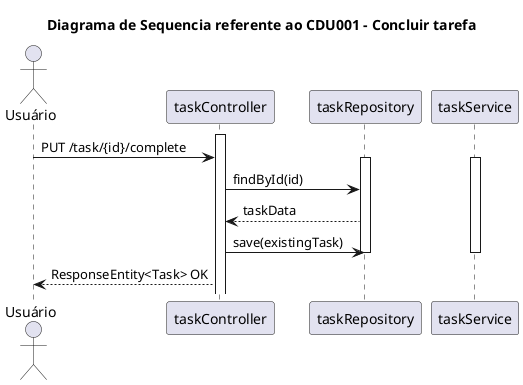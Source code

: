 @startuml
title Diagrama de Sequencia referente ao CDU001 - Concluir tarefa

actor Usuário
participant taskController
participant taskRepository
participant taskService

activate taskController

Usuário -> taskController: PUT /task/{id}/complete
activate taskRepository
activate taskService
taskController -> taskRepository: findById(id)
taskRepository --> taskController: taskData
taskController -> taskRepository: save(existingTask)
deactivate taskRepository
deactivate taskService
taskController --> Usuário: ResponseEntity<Task> OK

@enduml
